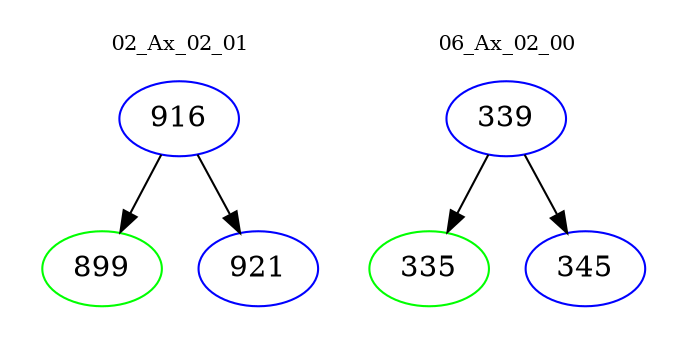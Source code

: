 digraph{
subgraph cluster_0 {
color = white
label = "02_Ax_02_01";
fontsize=10;
T0_916 [label="916", color="blue"]
T0_916 -> T0_899 [color="black"]
T0_899 [label="899", color="green"]
T0_916 -> T0_921 [color="black"]
T0_921 [label="921", color="blue"]
}
subgraph cluster_1 {
color = white
label = "06_Ax_02_00";
fontsize=10;
T1_339 [label="339", color="blue"]
T1_339 -> T1_335 [color="black"]
T1_335 [label="335", color="green"]
T1_339 -> T1_345 [color="black"]
T1_345 [label="345", color="blue"]
}
}
